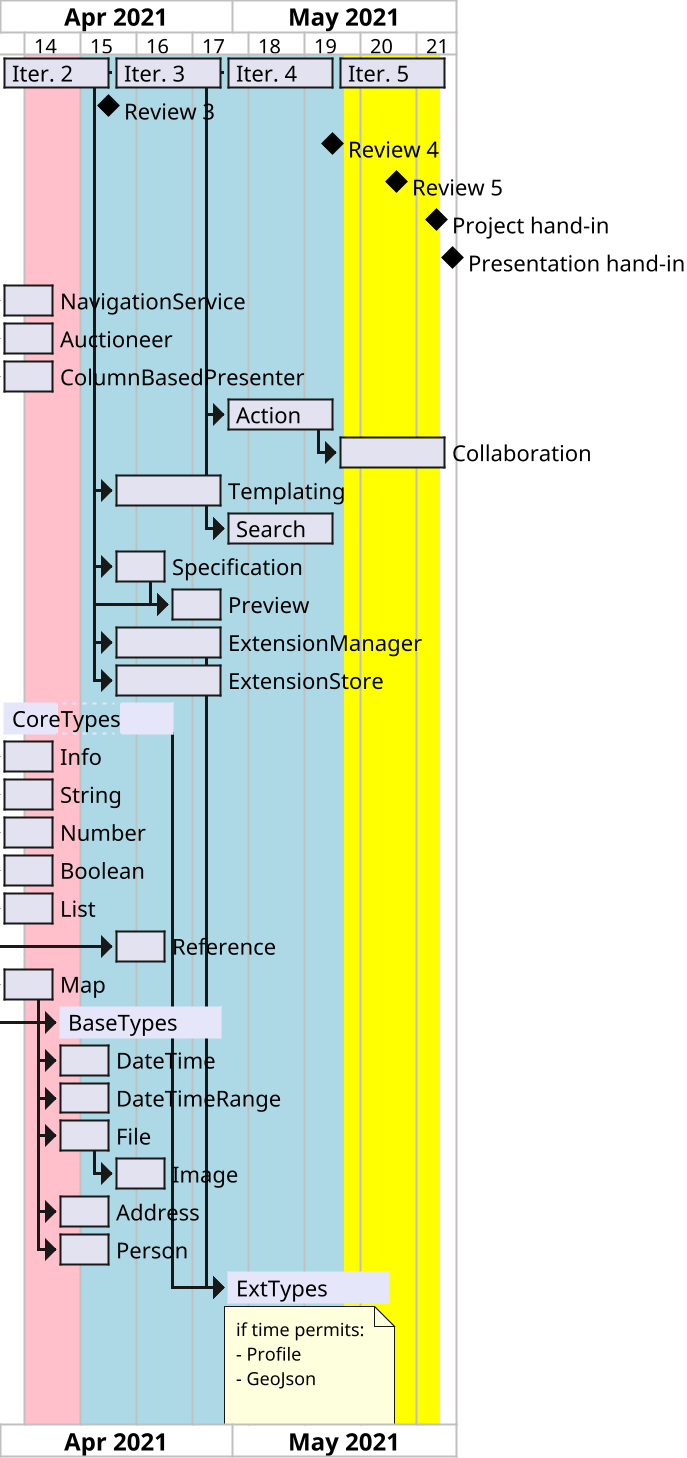 @startgantt
printscale weekly
scale 2
Project starts the 2nd of april 2021

'========== Iteration 2 ===============
[Iter. 2] as [it2] lasts 2 weeks
[it2] starts 2nd of april 2021

'========== Iteration 3 ===============
[Iter. 3] as [it3] lasts 2 weeks
[it3] starts 16th of april 2021
[it3] displays on same row as [it2]

'========== Iteration 4 ===============
[Iter. 4] as [it4] lasts 2 weeks
[it4] starts 30th of april 2021
[it4] displays on same row as [it2]

'========== Iteration 5 ===============
[Iter. 5] as [it5] lasts 2 weeks
[it5] starts 14th of may 2021
[it5] displays on same row as [it2]

'========== Reviews ===============
[Review 3] happens on 0 week after [it2]'s end
[Review 4] happens on 0 weeks after [it4]'s end
[Review 5] happens on 1 weeks after [it5]'s start

'========== Hand-ins ===============
[Project hand-in] happens on 2021/05/26
[Presentation hand-in] happens on 2021/05/28

'========== Core Concepts ===============
[NavigationService] as [nav] lasts 1 week
[nav] starts at [it2]'s start

[Auctioneer] as [auct] lasts 1 week
[auct] starts at [it2]'s start

[ColumnBasedPresenter] as [colPres] lasts 1 week
[colPres] starts at [it2]'s start

[Action] lasts 2 weeks
[Action] starts at [it4]'s start

[Collaboration] lasts 2 weeks
[Action]->[Collaboration]

[Templating] lasts 2 weeks
[Templating] starts at [it3]'s start

[Search] lasts 2 weeks
[Search] starts at [it4]'s start
[Templating]->[Search]



[Specification] as [spec] lasts 1 week
[spec] starts at [it3]'s start
[Preview] as [prev] lasts 1 week
[prev] starts at [it3]'s start
[spec]->[prev]

[ExtensionManager] as [ExtMan] lasts 2 week
[ExtMan] starts at [it3]'s start
[ExtensionStore] as [ExtStore] lasts 2 week
[ExtStore] starts at [it3]'s start

'========== CoreTypes ===============
[CoreTypes] is colored in Lavender
[CoreTypes] lasts 2 weeks
[CoreTypes] pauses from 2021/04/9 to 2021/04/16

[Info] lasts 1 week
[Info] starts at [CoreTypes]'s start
[String] lasts 1 week
[String] starts at [CoreTypes]'s start
[Number] lasts 1 week
[Number] starts at [CoreTypes]'s start
[Boolean] lasts 1 week
[Boolean] starts at [CoreTypes]'s start
[List] lasts 1 week
[List] starts at [CoreTypes]'s start
[Reference] lasts 1 week
[Reference] starts 2 week after [CoreTypes]'s start
[Map] lasts 1 week
[Map] starts at [CoreTypes]'s start
'========== BaseTypes ===============
[BaseTypes] is colored in Lavender
[BaseTypes] lasts 3 weeks
[BaseTypes] starts 1 week after [CoreTypes]'s start

[DateTime] lasts 1 week
[Map]->[DateTime]

[DateTimeRange] lasts 1 week
[Map]->[DateTimeRange]

[File] lasts 1 week
[Map]->[File]

[Image] lasts 1 week
[File]->[Image]

[Address] lasts 1 week
[Map]->[Address]

[Person] lasts 1 week
[Map]->[Person]

'========== ExtensionTypes ===============
[ExtTypes] is colored in Lavender
[ExtTypes] lasts 3 weeks
[BaseTypes]->[ExtTypes]
[CoreTypes]->[ExtTypes]
[ExtMan]->[ExtTypes]

note bottom
if time permits:
- Profile
- GeoJson

end note

2021-04-05 to 2021-04-11 are colored in pink
2021-04-12 to 2021-05-14 are colored in LightBlue
2021-05-15 to 2021-05-26 are colored in yellow

@endgantt